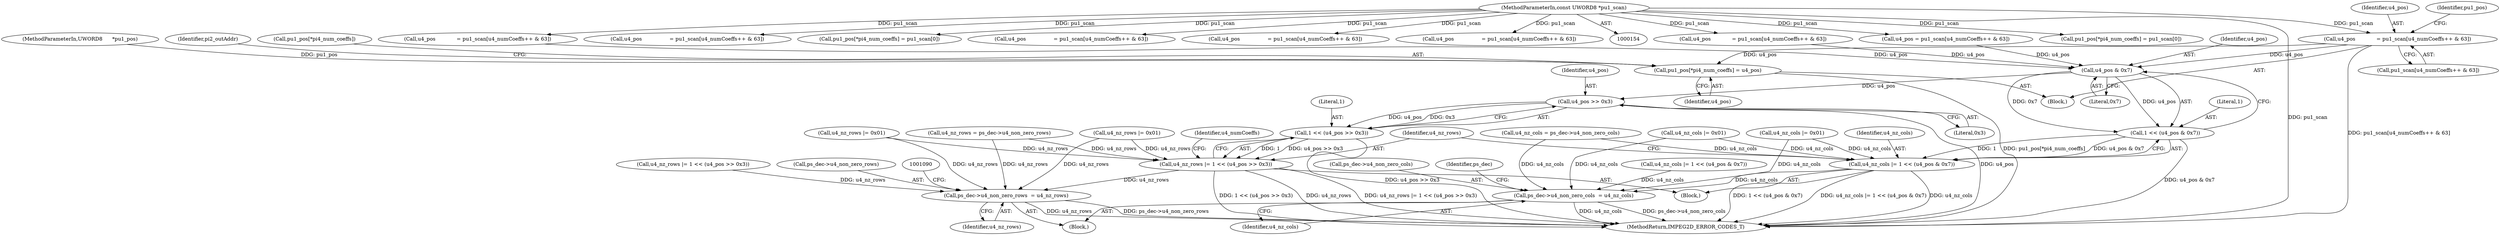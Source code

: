 digraph "0_Android_227c1f829127405e21dab1664393050c652ef71e@array" {
"1000637" [label="(Call,u4_pos             = pu1_scan[u4_numCoeffs++ & 63])"];
"1000157" [label="(MethodParameterIn,const UWORD8 *pu1_scan)"];
"1000645" [label="(Call,pu1_pos[*pi4_num_coeffs] = u4_pos)"];
"1000734" [label="(Call,u4_pos & 0x7)"];
"1000732" [label="(Call,1 << (u4_pos & 0x7))"];
"1000730" [label="(Call,u4_nz_cols |= 1 << (u4_pos & 0x7))"];
"1001078" [label="(Call,ps_dec->u4_non_zero_cols  = u4_nz_cols)"];
"1000741" [label="(Call,u4_pos >> 0x3)"];
"1000739" [label="(Call,1 << (u4_pos >> 0x3))"];
"1000737" [label="(Call,u4_nz_rows |= 1 << (u4_pos >> 0x3))"];
"1001083" [label="(Call,ps_dec->u4_non_zero_rows  = u4_nz_rows)"];
"1000731" [label="(Identifier,u4_nz_cols)"];
"1001064" [label="(Call,u4_nz_rows |= 1 << (u4_pos >> 0x3))"];
"1000730" [label="(Call,u4_nz_cols |= 1 << (u4_pos & 0x7))"];
"1000201" [label="(Call,u4_nz_cols = ps_dec->u4_non_zero_cols)"];
"1001082" [label="(Identifier,u4_nz_cols)"];
"1001087" [label="(Identifier,u4_nz_rows)"];
"1000638" [label="(Identifier,u4_pos)"];
"1000741" [label="(Call,u4_pos >> 0x3)"];
"1000732" [label="(Call,1 << (u4_pos & 0x7))"];
"1000743" [label="(Literal,0x3)"];
"1000606" [label="(Block,)"];
"1000330" [label="(Call,u4_nz_rows |= 0x01)"];
"1000327" [label="(Call,u4_nz_cols |= 0x01)"];
"1000734" [label="(Call,u4_pos & 0x7)"];
"1000165" [label="(Block,)"];
"1000364" [label="(Call,pu1_pos[*pi4_num_coeffs] = pu1_scan[0])"];
"1000808" [label="(Call,u4_pos                 = pu1_scan[u4_numCoeffs++ & 63])"];
"1001083" [label="(Call,ps_dec->u4_non_zero_rows  = u4_nz_rows)"];
"1001057" [label="(Call,u4_nz_cols |= 1 << (u4_pos & 0x7))"];
"1000311" [label="(Call,pu1_pos[*pi4_num_coeffs] = pu1_scan[0])"];
"1000157" [label="(MethodParameterIn,const UWORD8 *pu1_scan)"];
"1000964" [label="(Call,u4_pos                 = pu1_scan[u4_numCoeffs++ & 63])"];
"1000737" [label="(Call,u4_nz_rows |= 1 << (u4_pos >> 0x3))"];
"1000578" [label="(Call,u4_pos             = pu1_scan[u4_numCoeffs++ & 63])"];
"1000899" [label="(Call,u4_pos                 = pu1_scan[u4_numCoeffs++ & 63])"];
"1001084" [label="(Call,ps_dec->u4_non_zero_rows)"];
"1000746" [label="(Identifier,u4_numCoeffs)"];
"1000417" [label="(Block,)"];
"1001079" [label="(Call,ps_dec->u4_non_zero_cols)"];
"1001092" [label="(MethodReturn,IMPEG2D_ERROR_CODES_T)"];
"1000646" [label="(Call,pu1_pos[*pi4_num_coeffs])"];
"1000650" [label="(Identifier,u4_pos)"];
"1000645" [label="(Call,pu1_pos[*pi4_num_coeffs] = u4_pos)"];
"1000378" [label="(Call,u4_nz_cols |= 0x01)"];
"1000742" [label="(Identifier,u4_pos)"];
"1000637" [label="(Call,u4_pos             = pu1_scan[u4_numCoeffs++ & 63])"];
"1000639" [label="(Call,pu1_scan[u4_numCoeffs++ & 63])"];
"1000468" [label="(Call,u4_pos             = pu1_scan[u4_numCoeffs++ & 63])"];
"1000647" [label="(Identifier,pu1_pos)"];
"1000158" [label="(MethodParameterIn,UWORD8      *pu1_pos)"];
"1000707" [label="(Call,u4_pos = pu1_scan[u4_numCoeffs++ & 63])"];
"1000735" [label="(Identifier,u4_pos)"];
"1001085" [label="(Identifier,ps_dec)"];
"1001034" [label="(Call,u4_pos                 = pu1_scan[u4_numCoeffs++ & 63])"];
"1000381" [label="(Call,u4_nz_rows |= 0x01)"];
"1000736" [label="(Literal,0x7)"];
"1000206" [label="(Call,u4_nz_rows = ps_dec->u4_non_zero_rows)"];
"1000738" [label="(Identifier,u4_nz_rows)"];
"1001078" [label="(Call,ps_dec->u4_non_zero_cols  = u4_nz_cols)"];
"1000653" [label="(Identifier,pi2_outAddr)"];
"1000739" [label="(Call,1 << (u4_pos >> 0x3))"];
"1000740" [label="(Literal,1)"];
"1000733" [label="(Literal,1)"];
"1000637" -> "1000606"  [label="AST: "];
"1000637" -> "1000639"  [label="CFG: "];
"1000638" -> "1000637"  [label="AST: "];
"1000639" -> "1000637"  [label="AST: "];
"1000647" -> "1000637"  [label="CFG: "];
"1000637" -> "1001092"  [label="DDG: pu1_scan[u4_numCoeffs++ & 63]"];
"1000157" -> "1000637"  [label="DDG: pu1_scan"];
"1000637" -> "1000645"  [label="DDG: u4_pos"];
"1000637" -> "1000734"  [label="DDG: u4_pos"];
"1000157" -> "1000154"  [label="AST: "];
"1000157" -> "1001092"  [label="DDG: pu1_scan"];
"1000157" -> "1000311"  [label="DDG: pu1_scan"];
"1000157" -> "1000364"  [label="DDG: pu1_scan"];
"1000157" -> "1000468"  [label="DDG: pu1_scan"];
"1000157" -> "1000578"  [label="DDG: pu1_scan"];
"1000157" -> "1000707"  [label="DDG: pu1_scan"];
"1000157" -> "1000808"  [label="DDG: pu1_scan"];
"1000157" -> "1000899"  [label="DDG: pu1_scan"];
"1000157" -> "1000964"  [label="DDG: pu1_scan"];
"1000157" -> "1001034"  [label="DDG: pu1_scan"];
"1000645" -> "1000606"  [label="AST: "];
"1000645" -> "1000650"  [label="CFG: "];
"1000646" -> "1000645"  [label="AST: "];
"1000650" -> "1000645"  [label="AST: "];
"1000653" -> "1000645"  [label="CFG: "];
"1000645" -> "1001092"  [label="DDG: pu1_pos[*pi4_num_coeffs]"];
"1000158" -> "1000645"  [label="DDG: pu1_pos"];
"1000734" -> "1000732"  [label="AST: "];
"1000734" -> "1000736"  [label="CFG: "];
"1000735" -> "1000734"  [label="AST: "];
"1000736" -> "1000734"  [label="AST: "];
"1000732" -> "1000734"  [label="CFG: "];
"1000734" -> "1000732"  [label="DDG: u4_pos"];
"1000734" -> "1000732"  [label="DDG: 0x7"];
"1000578" -> "1000734"  [label="DDG: u4_pos"];
"1000707" -> "1000734"  [label="DDG: u4_pos"];
"1000468" -> "1000734"  [label="DDG: u4_pos"];
"1000734" -> "1000741"  [label="DDG: u4_pos"];
"1000732" -> "1000730"  [label="AST: "];
"1000733" -> "1000732"  [label="AST: "];
"1000730" -> "1000732"  [label="CFG: "];
"1000732" -> "1001092"  [label="DDG: u4_pos & 0x7"];
"1000732" -> "1000730"  [label="DDG: 1"];
"1000732" -> "1000730"  [label="DDG: u4_pos & 0x7"];
"1000730" -> "1000417"  [label="AST: "];
"1000731" -> "1000730"  [label="AST: "];
"1000738" -> "1000730"  [label="CFG: "];
"1000730" -> "1001092"  [label="DDG: u4_nz_cols |= 1 << (u4_pos & 0x7)"];
"1000730" -> "1001092"  [label="DDG: u4_nz_cols"];
"1000730" -> "1001092"  [label="DDG: 1 << (u4_pos & 0x7)"];
"1000327" -> "1000730"  [label="DDG: u4_nz_cols"];
"1000378" -> "1000730"  [label="DDG: u4_nz_cols"];
"1000201" -> "1000730"  [label="DDG: u4_nz_cols"];
"1000730" -> "1001078"  [label="DDG: u4_nz_cols"];
"1001078" -> "1000165"  [label="AST: "];
"1001078" -> "1001082"  [label="CFG: "];
"1001079" -> "1001078"  [label="AST: "];
"1001082" -> "1001078"  [label="AST: "];
"1001085" -> "1001078"  [label="CFG: "];
"1001078" -> "1001092"  [label="DDG: ps_dec->u4_non_zero_cols"];
"1001078" -> "1001092"  [label="DDG: u4_nz_cols"];
"1001057" -> "1001078"  [label="DDG: u4_nz_cols"];
"1000327" -> "1001078"  [label="DDG: u4_nz_cols"];
"1000378" -> "1001078"  [label="DDG: u4_nz_cols"];
"1000201" -> "1001078"  [label="DDG: u4_nz_cols"];
"1000741" -> "1000739"  [label="AST: "];
"1000741" -> "1000743"  [label="CFG: "];
"1000742" -> "1000741"  [label="AST: "];
"1000743" -> "1000741"  [label="AST: "];
"1000739" -> "1000741"  [label="CFG: "];
"1000741" -> "1001092"  [label="DDG: u4_pos"];
"1000741" -> "1000739"  [label="DDG: u4_pos"];
"1000741" -> "1000739"  [label="DDG: 0x3"];
"1000739" -> "1000737"  [label="AST: "];
"1000740" -> "1000739"  [label="AST: "];
"1000737" -> "1000739"  [label="CFG: "];
"1000739" -> "1001092"  [label="DDG: u4_pos >> 0x3"];
"1000739" -> "1000737"  [label="DDG: 1"];
"1000739" -> "1000737"  [label="DDG: u4_pos >> 0x3"];
"1000737" -> "1000417"  [label="AST: "];
"1000738" -> "1000737"  [label="AST: "];
"1000746" -> "1000737"  [label="CFG: "];
"1000737" -> "1001092"  [label="DDG: 1 << (u4_pos >> 0x3)"];
"1000737" -> "1001092"  [label="DDG: u4_nz_rows"];
"1000737" -> "1001092"  [label="DDG: u4_nz_rows |= 1 << (u4_pos >> 0x3)"];
"1000330" -> "1000737"  [label="DDG: u4_nz_rows"];
"1000381" -> "1000737"  [label="DDG: u4_nz_rows"];
"1000206" -> "1000737"  [label="DDG: u4_nz_rows"];
"1000737" -> "1001083"  [label="DDG: u4_nz_rows"];
"1001083" -> "1000165"  [label="AST: "];
"1001083" -> "1001087"  [label="CFG: "];
"1001084" -> "1001083"  [label="AST: "];
"1001087" -> "1001083"  [label="AST: "];
"1001090" -> "1001083"  [label="CFG: "];
"1001083" -> "1001092"  [label="DDG: u4_nz_rows"];
"1001083" -> "1001092"  [label="DDG: ps_dec->u4_non_zero_rows"];
"1000330" -> "1001083"  [label="DDG: u4_nz_rows"];
"1000381" -> "1001083"  [label="DDG: u4_nz_rows"];
"1000206" -> "1001083"  [label="DDG: u4_nz_rows"];
"1001064" -> "1001083"  [label="DDG: u4_nz_rows"];
}

